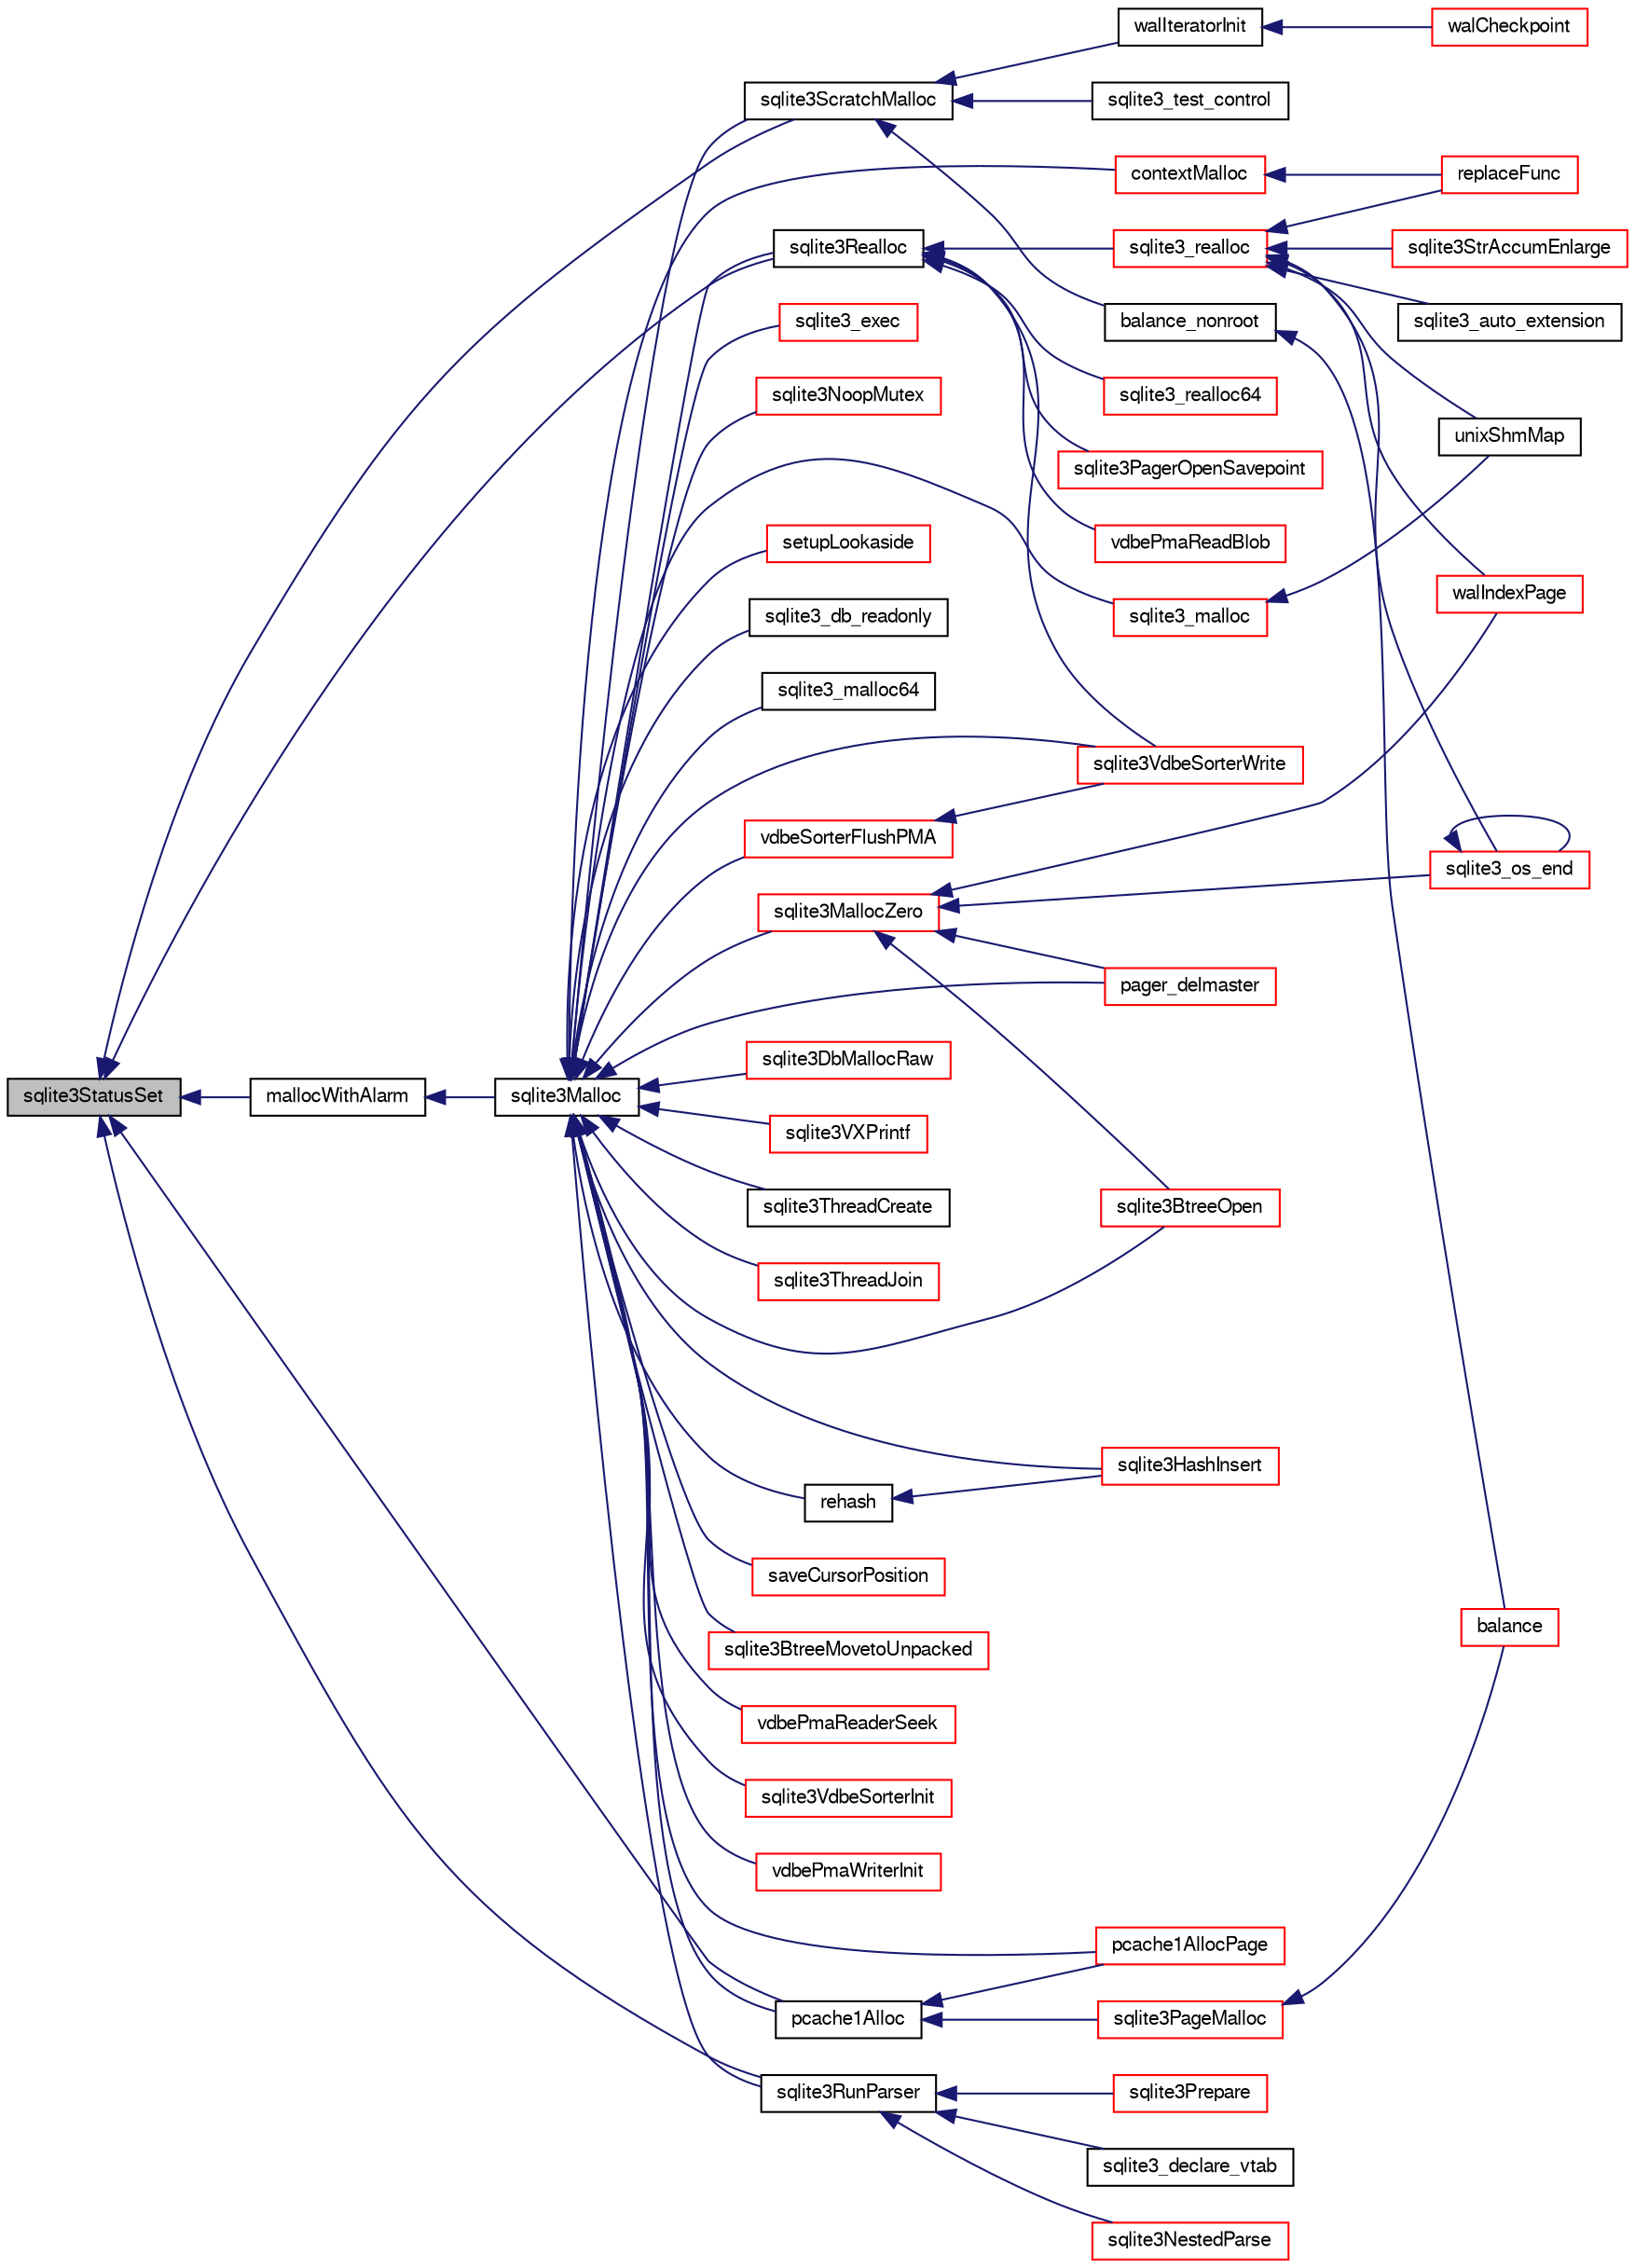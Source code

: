 digraph "sqlite3StatusSet"
{
  edge [fontname="FreeSans",fontsize="10",labelfontname="FreeSans",labelfontsize="10"];
  node [fontname="FreeSans",fontsize="10",shape=record];
  rankdir="LR";
  Node709613 [label="sqlite3StatusSet",height=0.2,width=0.4,color="black", fillcolor="grey75", style="filled", fontcolor="black"];
  Node709613 -> Node709614 [dir="back",color="midnightblue",fontsize="10",style="solid",fontname="FreeSans"];
  Node709614 [label="mallocWithAlarm",height=0.2,width=0.4,color="black", fillcolor="white", style="filled",URL="$sqlite3_8c.html#ab070d5cf8e48ec8a6a43cf025d48598b"];
  Node709614 -> Node709615 [dir="back",color="midnightblue",fontsize="10",style="solid",fontname="FreeSans"];
  Node709615 [label="sqlite3Malloc",height=0.2,width=0.4,color="black", fillcolor="white", style="filled",URL="$sqlite3_8c.html#a361a2eaa846b1885f123abe46f5d8b2b"];
  Node709615 -> Node709616 [dir="back",color="midnightblue",fontsize="10",style="solid",fontname="FreeSans"];
  Node709616 [label="sqlite3NoopMutex",height=0.2,width=0.4,color="red", fillcolor="white", style="filled",URL="$sqlite3_8c.html#a09742cde9ef371d94f8201d2cdb543e4"];
  Node709615 -> Node710107 [dir="back",color="midnightblue",fontsize="10",style="solid",fontname="FreeSans"];
  Node710107 [label="sqlite3_malloc",height=0.2,width=0.4,color="red", fillcolor="white", style="filled",URL="$sqlite3_8h.html#a510e31845345737f17d86ce0b2328356"];
  Node710107 -> Node710034 [dir="back",color="midnightblue",fontsize="10",style="solid",fontname="FreeSans"];
  Node710034 [label="unixShmMap",height=0.2,width=0.4,color="black", fillcolor="white", style="filled",URL="$sqlite3_8c.html#aeaa77f0ab08a4f4ee5f86e8c9727e974"];
  Node709615 -> Node710375 [dir="back",color="midnightblue",fontsize="10",style="solid",fontname="FreeSans"];
  Node710375 [label="sqlite3_malloc64",height=0.2,width=0.4,color="black", fillcolor="white", style="filled",URL="$sqlite3_8h.html#a12b7ee85e539ea28c130c5c75b96a82a"];
  Node709615 -> Node710495 [dir="back",color="midnightblue",fontsize="10",style="solid",fontname="FreeSans"];
  Node710495 [label="sqlite3ScratchMalloc",height=0.2,width=0.4,color="black", fillcolor="white", style="filled",URL="$sqlite3_8c.html#a9b883a0e42e20c9f0cd19bd87059c383"];
  Node710495 -> Node710389 [dir="back",color="midnightblue",fontsize="10",style="solid",fontname="FreeSans"];
  Node710389 [label="walIteratorInit",height=0.2,width=0.4,color="black", fillcolor="white", style="filled",URL="$sqlite3_8c.html#af32190641053b9108a09fac6ff0ad652"];
  Node710389 -> Node710390 [dir="back",color="midnightblue",fontsize="10",style="solid",fontname="FreeSans"];
  Node710390 [label="walCheckpoint",height=0.2,width=0.4,color="red", fillcolor="white", style="filled",URL="$sqlite3_8c.html#ab5245070ab67db40291c71c4991aa317"];
  Node710495 -> Node709922 [dir="back",color="midnightblue",fontsize="10",style="solid",fontname="FreeSans"];
  Node709922 [label="balance_nonroot",height=0.2,width=0.4,color="black", fillcolor="white", style="filled",URL="$sqlite3_8c.html#a513ba5c0beb3462a4b60064469f1539d"];
  Node709922 -> Node709923 [dir="back",color="midnightblue",fontsize="10",style="solid",fontname="FreeSans"];
  Node709923 [label="balance",height=0.2,width=0.4,color="red", fillcolor="white", style="filled",URL="$sqlite3_8c.html#a173f7c872fb68ccd3a20440d640b66c7"];
  Node710495 -> Node709628 [dir="back",color="midnightblue",fontsize="10",style="solid",fontname="FreeSans"];
  Node709628 [label="sqlite3_test_control",height=0.2,width=0.4,color="black", fillcolor="white", style="filled",URL="$sqlite3_8h.html#a3d90fdf0f259711a4e3822e12cd86106"];
  Node709615 -> Node710496 [dir="back",color="midnightblue",fontsize="10",style="solid",fontname="FreeSans"];
  Node710496 [label="sqlite3Realloc",height=0.2,width=0.4,color="black", fillcolor="white", style="filled",URL="$sqlite3_8c.html#ad53aefdfc088f622e23ffe838201fe22"];
  Node710496 -> Node710376 [dir="back",color="midnightblue",fontsize="10",style="solid",fontname="FreeSans"];
  Node710376 [label="sqlite3_realloc",height=0.2,width=0.4,color="red", fillcolor="white", style="filled",URL="$sqlite3_8h.html#a627f0eeface58024ef47403d8cc76b35"];
  Node710376 -> Node710377 [dir="back",color="midnightblue",fontsize="10",style="solid",fontname="FreeSans"];
  Node710377 [label="sqlite3StrAccumEnlarge",height=0.2,width=0.4,color="red", fillcolor="white", style="filled",URL="$sqlite3_8c.html#a38976500a97c69d65086eeccca82dd96"];
  Node710376 -> Node710034 [dir="back",color="midnightblue",fontsize="10",style="solid",fontname="FreeSans"];
  Node710376 -> Node709625 [dir="back",color="midnightblue",fontsize="10",style="solid",fontname="FreeSans"];
  Node709625 [label="sqlite3_os_end",height=0.2,width=0.4,color="red", fillcolor="white", style="filled",URL="$sqlite3_8h.html#a2288c95881ecca13d994e42b6a958906"];
  Node709625 -> Node709625 [dir="back",color="midnightblue",fontsize="10",style="solid",fontname="FreeSans"];
  Node710376 -> Node710383 [dir="back",color="midnightblue",fontsize="10",style="solid",fontname="FreeSans"];
  Node710383 [label="walIndexPage",height=0.2,width=0.4,color="red", fillcolor="white", style="filled",URL="$sqlite3_8c.html#affd3251fd1aa1218170d421177256e24"];
  Node710376 -> Node710246 [dir="back",color="midnightblue",fontsize="10",style="solid",fontname="FreeSans"];
  Node710246 [label="replaceFunc",height=0.2,width=0.4,color="red", fillcolor="white", style="filled",URL="$sqlite3_8c.html#a752b98a7c55d204c397a4902b49b1ce4"];
  Node710376 -> Node710392 [dir="back",color="midnightblue",fontsize="10",style="solid",fontname="FreeSans"];
  Node710392 [label="sqlite3_auto_extension",height=0.2,width=0.4,color="black", fillcolor="white", style="filled",URL="$sqlite3_8h.html#a85a95b45e94f6bcd52aa39b6acdb36d7"];
  Node710496 -> Node710394 [dir="back",color="midnightblue",fontsize="10",style="solid",fontname="FreeSans"];
  Node710394 [label="sqlite3_realloc64",height=0.2,width=0.4,color="red", fillcolor="white", style="filled",URL="$sqlite3_8h.html#afe88c85e9f864a3fd92941cad197245d"];
  Node710496 -> Node710218 [dir="back",color="midnightblue",fontsize="10",style="solid",fontname="FreeSans"];
  Node710218 [label="sqlite3PagerOpenSavepoint",height=0.2,width=0.4,color="red", fillcolor="white", style="filled",URL="$sqlite3_8c.html#a5b4b3aed3fa0147c327fa7497e25be98"];
  Node710496 -> Node710497 [dir="back",color="midnightblue",fontsize="10",style="solid",fontname="FreeSans"];
  Node710497 [label="vdbePmaReadBlob",height=0.2,width=0.4,color="red", fillcolor="white", style="filled",URL="$sqlite3_8c.html#a304cb013c04dad8db7d758f6ed5cd3f5"];
  Node710496 -> Node710260 [dir="back",color="midnightblue",fontsize="10",style="solid",fontname="FreeSans"];
  Node710260 [label="sqlite3VdbeSorterWrite",height=0.2,width=0.4,color="red", fillcolor="white", style="filled",URL="$sqlite3_8c.html#a1285a5dd9fee5078593b3cda07911c39"];
  Node709615 -> Node710499 [dir="back",color="midnightblue",fontsize="10",style="solid",fontname="FreeSans"];
  Node710499 [label="sqlite3MallocZero",height=0.2,width=0.4,color="red", fillcolor="white", style="filled",URL="$sqlite3_8c.html#ab3e07a30b9b5471f9f5e8f9cb7229934"];
  Node710499 -> Node709625 [dir="back",color="midnightblue",fontsize="10",style="solid",fontname="FreeSans"];
  Node710499 -> Node710508 [dir="back",color="midnightblue",fontsize="10",style="solid",fontname="FreeSans"];
  Node710508 [label="pager_delmaster",height=0.2,width=0.4,color="red", fillcolor="white", style="filled",URL="$sqlite3_8c.html#a940bc2e6650e613dc69243119683c221"];
  Node710499 -> Node710383 [dir="back",color="midnightblue",fontsize="10",style="solid",fontname="FreeSans"];
  Node710499 -> Node709633 [dir="back",color="midnightblue",fontsize="10",style="solid",fontname="FreeSans"];
  Node709633 [label="sqlite3BtreeOpen",height=0.2,width=0.4,color="red", fillcolor="white", style="filled",URL="$sqlite3_8c.html#a13dcb44dc34af6ce9d38de9c5aa975f9"];
  Node709615 -> Node710517 [dir="back",color="midnightblue",fontsize="10",style="solid",fontname="FreeSans"];
  Node710517 [label="sqlite3DbMallocRaw",height=0.2,width=0.4,color="red", fillcolor="white", style="filled",URL="$sqlite3_8c.html#abbe8be0cf7175e11ddc3e2218fad924e"];
  Node709615 -> Node710291 [dir="back",color="midnightblue",fontsize="10",style="solid",fontname="FreeSans"];
  Node710291 [label="sqlite3VXPrintf",height=0.2,width=0.4,color="red", fillcolor="white", style="filled",URL="$sqlite3_8c.html#a63c25806c9bd4a2b76f9a0eb232c6bde"];
  Node709615 -> Node710572 [dir="back",color="midnightblue",fontsize="10",style="solid",fontname="FreeSans"];
  Node710572 [label="sqlite3ThreadCreate",height=0.2,width=0.4,color="black", fillcolor="white", style="filled",URL="$sqlite3_8c.html#a920c57803d0618fb35d36e93037c569e"];
  Node709615 -> Node710573 [dir="back",color="midnightblue",fontsize="10",style="solid",fontname="FreeSans"];
  Node710573 [label="sqlite3ThreadJoin",height=0.2,width=0.4,color="red", fillcolor="white", style="filled",URL="$sqlite3_8c.html#a5d675a90f2ab38ee6ca70a0a6345e225"];
  Node709615 -> Node710040 [dir="back",color="midnightblue",fontsize="10",style="solid",fontname="FreeSans"];
  Node710040 [label="rehash",height=0.2,width=0.4,color="black", fillcolor="white", style="filled",URL="$sqlite3_8c.html#a4851529638f6c7af16239ee6e2dcc628"];
  Node710040 -> Node710041 [dir="back",color="midnightblue",fontsize="10",style="solid",fontname="FreeSans"];
  Node710041 [label="sqlite3HashInsert",height=0.2,width=0.4,color="red", fillcolor="white", style="filled",URL="$sqlite3_8c.html#aebbc6c13b3c139d5f3463938f441da3d"];
  Node709615 -> Node710041 [dir="back",color="midnightblue",fontsize="10",style="solid",fontname="FreeSans"];
  Node709615 -> Node710579 [dir="back",color="midnightblue",fontsize="10",style="solid",fontname="FreeSans"];
  Node710579 [label="pcache1Alloc",height=0.2,width=0.4,color="black", fillcolor="white", style="filled",URL="$sqlite3_8c.html#ad80f2390e3fdf5c2feab3ea212d4e9a8"];
  Node710579 -> Node710580 [dir="back",color="midnightblue",fontsize="10",style="solid",fontname="FreeSans"];
  Node710580 [label="pcache1AllocPage",height=0.2,width=0.4,color="red", fillcolor="white", style="filled",URL="$sqlite3_8c.html#ad6ec26e3c7beec69fb9ca11fcd63120e"];
  Node710579 -> Node710581 [dir="back",color="midnightblue",fontsize="10",style="solid",fontname="FreeSans"];
  Node710581 [label="sqlite3PageMalloc",height=0.2,width=0.4,color="red", fillcolor="white", style="filled",URL="$sqlite3_8c.html#af05f296695d164316d4666a76d07f1f0"];
  Node710581 -> Node709923 [dir="back",color="midnightblue",fontsize="10",style="solid",fontname="FreeSans"];
  Node709615 -> Node710580 [dir="back",color="midnightblue",fontsize="10",style="solid",fontname="FreeSans"];
  Node709615 -> Node710508 [dir="back",color="midnightblue",fontsize="10",style="solid",fontname="FreeSans"];
  Node709615 -> Node709945 [dir="back",color="midnightblue",fontsize="10",style="solid",fontname="FreeSans"];
  Node709945 [label="saveCursorPosition",height=0.2,width=0.4,color="red", fillcolor="white", style="filled",URL="$sqlite3_8c.html#a1fd19e15f7d2a03087f0c1f287dda917"];
  Node709615 -> Node709633 [dir="back",color="midnightblue",fontsize="10",style="solid",fontname="FreeSans"];
  Node709615 -> Node709959 [dir="back",color="midnightblue",fontsize="10",style="solid",fontname="FreeSans"];
  Node709959 [label="sqlite3BtreeMovetoUnpacked",height=0.2,width=0.4,color="red", fillcolor="white", style="filled",URL="$sqlite3_8c.html#a6d0b5aed55d5e85a0a6bfcae169fe579"];
  Node709615 -> Node710589 [dir="back",color="midnightblue",fontsize="10",style="solid",fontname="FreeSans"];
  Node710589 [label="vdbePmaReaderSeek",height=0.2,width=0.4,color="red", fillcolor="white", style="filled",URL="$sqlite3_8c.html#a2a5cefd3f6bc43af80ad2be35b2528d7"];
  Node709615 -> Node710524 [dir="back",color="midnightblue",fontsize="10",style="solid",fontname="FreeSans"];
  Node710524 [label="sqlite3VdbeSorterInit",height=0.2,width=0.4,color="red", fillcolor="white", style="filled",URL="$sqlite3_8c.html#a9360161e4d447a329fa8a9ae6bb2ec17"];
  Node709615 -> Node710590 [dir="back",color="midnightblue",fontsize="10",style="solid",fontname="FreeSans"];
  Node710590 [label="vdbePmaWriterInit",height=0.2,width=0.4,color="red", fillcolor="white", style="filled",URL="$sqlite3_8c.html#add2341e0ef2818676d3e8e2245c26444"];
  Node709615 -> Node710259 [dir="back",color="midnightblue",fontsize="10",style="solid",fontname="FreeSans"];
  Node710259 [label="vdbeSorterFlushPMA",height=0.2,width=0.4,color="red", fillcolor="white", style="filled",URL="$sqlite3_8c.html#ada9bb002d01885ef3856a19b12b99151"];
  Node710259 -> Node710260 [dir="back",color="midnightblue",fontsize="10",style="solid",fontname="FreeSans"];
  Node709615 -> Node710260 [dir="back",color="midnightblue",fontsize="10",style="solid",fontname="FreeSans"];
  Node709615 -> Node710427 [dir="back",color="midnightblue",fontsize="10",style="solid",fontname="FreeSans"];
  Node710427 [label="contextMalloc",height=0.2,width=0.4,color="red", fillcolor="white", style="filled",URL="$sqlite3_8c.html#a09e5794a0f9a8269eda3bc32d43d63c9"];
  Node710427 -> Node710246 [dir="back",color="midnightblue",fontsize="10",style="solid",fontname="FreeSans"];
  Node709615 -> Node709827 [dir="back",color="midnightblue",fontsize="10",style="solid",fontname="FreeSans"];
  Node709827 [label="sqlite3_exec",height=0.2,width=0.4,color="red", fillcolor="white", style="filled",URL="$sqlite3_8h.html#a97487ec8150e0bcc8fa392ab8f0e24db"];
  Node709615 -> Node709801 [dir="back",color="midnightblue",fontsize="10",style="solid",fontname="FreeSans"];
  Node709801 [label="sqlite3RunParser",height=0.2,width=0.4,color="black", fillcolor="white", style="filled",URL="$sqlite3_8c.html#a174f16a9adcc64bf971bae4a5ffa3488"];
  Node709801 -> Node709802 [dir="back",color="midnightblue",fontsize="10",style="solid",fontname="FreeSans"];
  Node709802 [label="sqlite3NestedParse",height=0.2,width=0.4,color="red", fillcolor="white", style="filled",URL="$sqlite3_8c.html#ae78bd6187a28892732af5428ec15b03f"];
  Node709801 -> Node709813 [dir="back",color="midnightblue",fontsize="10",style="solid",fontname="FreeSans"];
  Node709813 [label="sqlite3Prepare",height=0.2,width=0.4,color="red", fillcolor="white", style="filled",URL="$sqlite3_8c.html#acb25890858d0bf4b12eb7aae569f0c7b"];
  Node709801 -> Node709832 [dir="back",color="midnightblue",fontsize="10",style="solid",fontname="FreeSans"];
  Node709832 [label="sqlite3_declare_vtab",height=0.2,width=0.4,color="black", fillcolor="white", style="filled",URL="$sqlite3_8h.html#a65393c41da76ae1470a7c7f4b4aca600"];
  Node709615 -> Node710098 [dir="back",color="midnightblue",fontsize="10",style="solid",fontname="FreeSans"];
  Node710098 [label="setupLookaside",height=0.2,width=0.4,color="red", fillcolor="white", style="filled",URL="$sqlite3_8c.html#a83e30e8059c0e1a0537a569a91ce81e5"];
  Node709615 -> Node710102 [dir="back",color="midnightblue",fontsize="10",style="solid",fontname="FreeSans"];
  Node710102 [label="sqlite3_db_readonly",height=0.2,width=0.4,color="black", fillcolor="white", style="filled",URL="$sqlite3_8h.html#a96c378e7022e7a8a375e23f7fc662cdd"];
  Node709613 -> Node710495 [dir="back",color="midnightblue",fontsize="10",style="solid",fontname="FreeSans"];
  Node709613 -> Node710496 [dir="back",color="midnightblue",fontsize="10",style="solid",fontname="FreeSans"];
  Node709613 -> Node710579 [dir="back",color="midnightblue",fontsize="10",style="solid",fontname="FreeSans"];
  Node709613 -> Node709801 [dir="back",color="midnightblue",fontsize="10",style="solid",fontname="FreeSans"];
}
